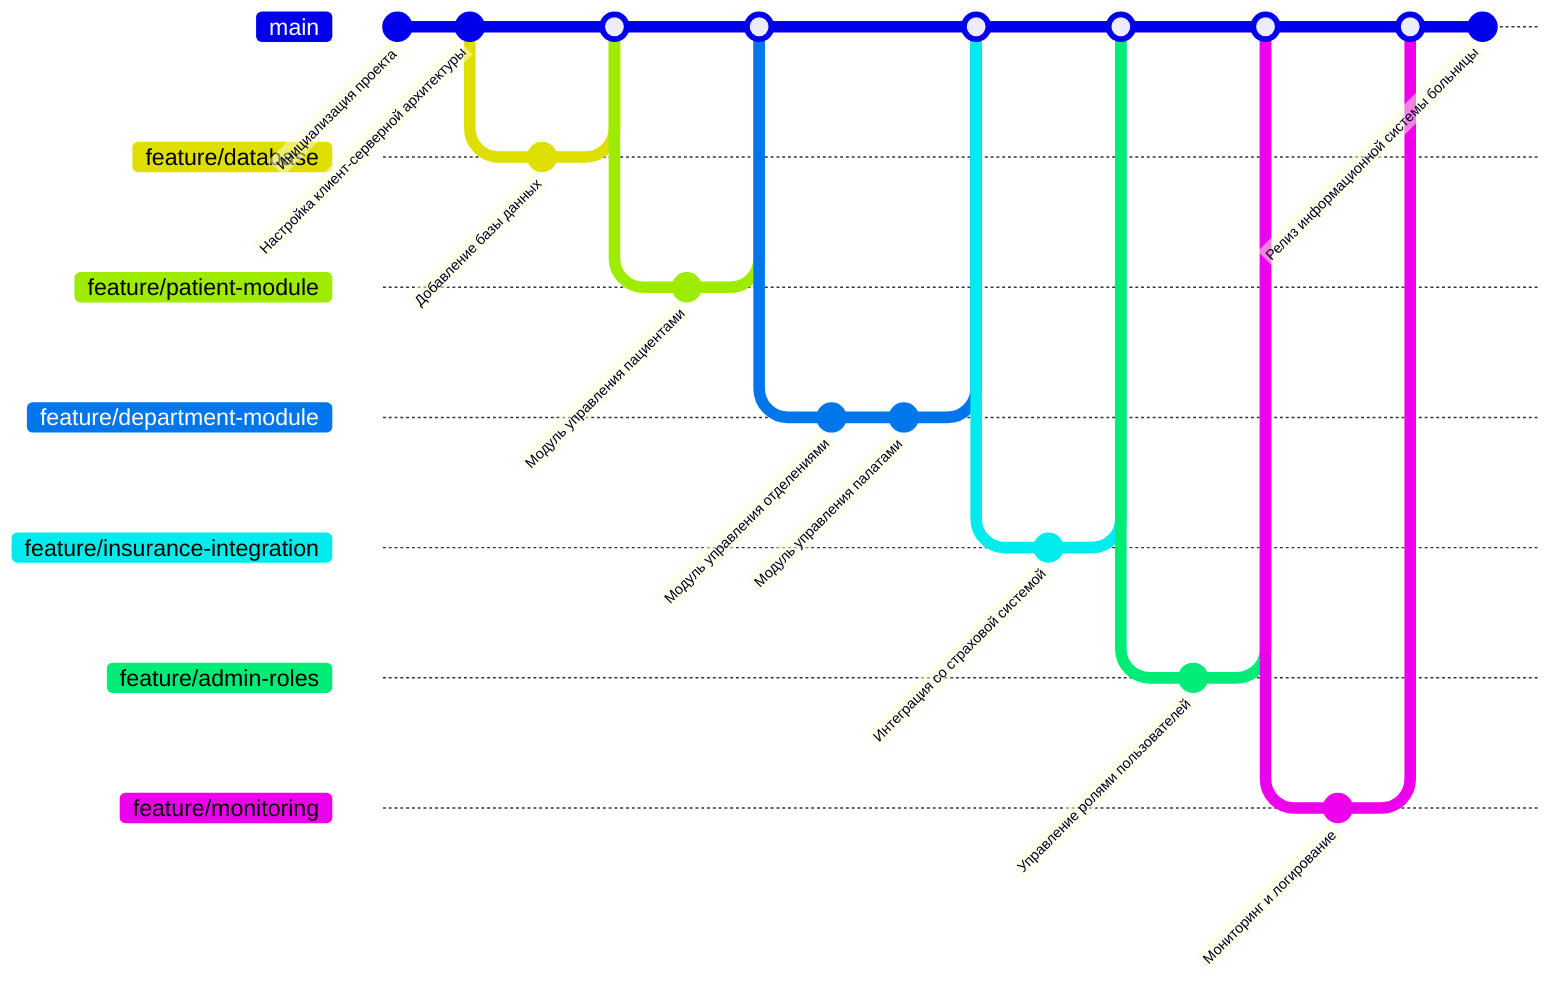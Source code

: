 gitGraph
    commit id: "Инициализация проекта"
    commit id: "Настройка клиент-серверной архитектуры"
    branch feature/database
    checkout feature/database
    commit id: "Добавление базы данных"
    checkout main
    merge feature/database
    branch feature/patient-module
    checkout feature/patient-module
    commit id: "Модуль управления пациентами"
    checkout main
    merge feature/patient-module
    branch feature/department-module
    checkout feature/department-module
    commit id: "Модуль управления отделениями"
    commit id: "Модуль управления палатами"
    checkout main
    merge feature/department-module
    branch feature/insurance-integration
    checkout feature/insurance-integration
    commit id: "Интеграция со страховой системой"
    checkout main
    merge feature/insurance-integration
    branch feature/admin-roles
    checkout feature/admin-roles
    commit id: "Управление ролями пользователей"
    checkout main
    merge feature/admin-roles
    branch feature/monitoring
    checkout feature/monitoring
    commit id: "Мониторинг и логирование"
    checkout main
    merge feature/monitoring
    commit id: "Релиз информационной системы больницы"